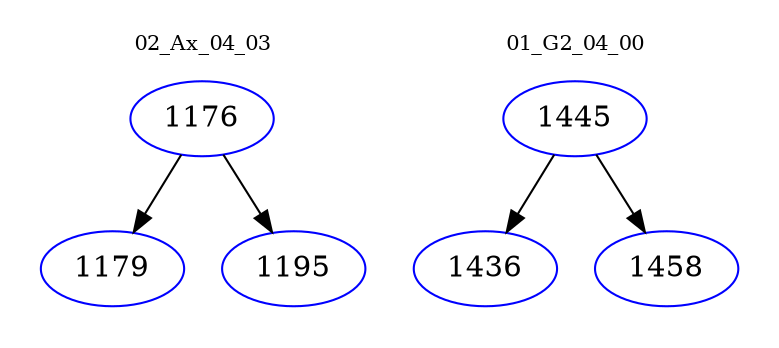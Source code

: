 digraph{
subgraph cluster_0 {
color = white
label = "02_Ax_04_03";
fontsize=10;
T0_1176 [label="1176", color="blue"]
T0_1176 -> T0_1179 [color="black"]
T0_1179 [label="1179", color="blue"]
T0_1176 -> T0_1195 [color="black"]
T0_1195 [label="1195", color="blue"]
}
subgraph cluster_1 {
color = white
label = "01_G2_04_00";
fontsize=10;
T1_1445 [label="1445", color="blue"]
T1_1445 -> T1_1436 [color="black"]
T1_1436 [label="1436", color="blue"]
T1_1445 -> T1_1458 [color="black"]
T1_1458 [label="1458", color="blue"]
}
}
